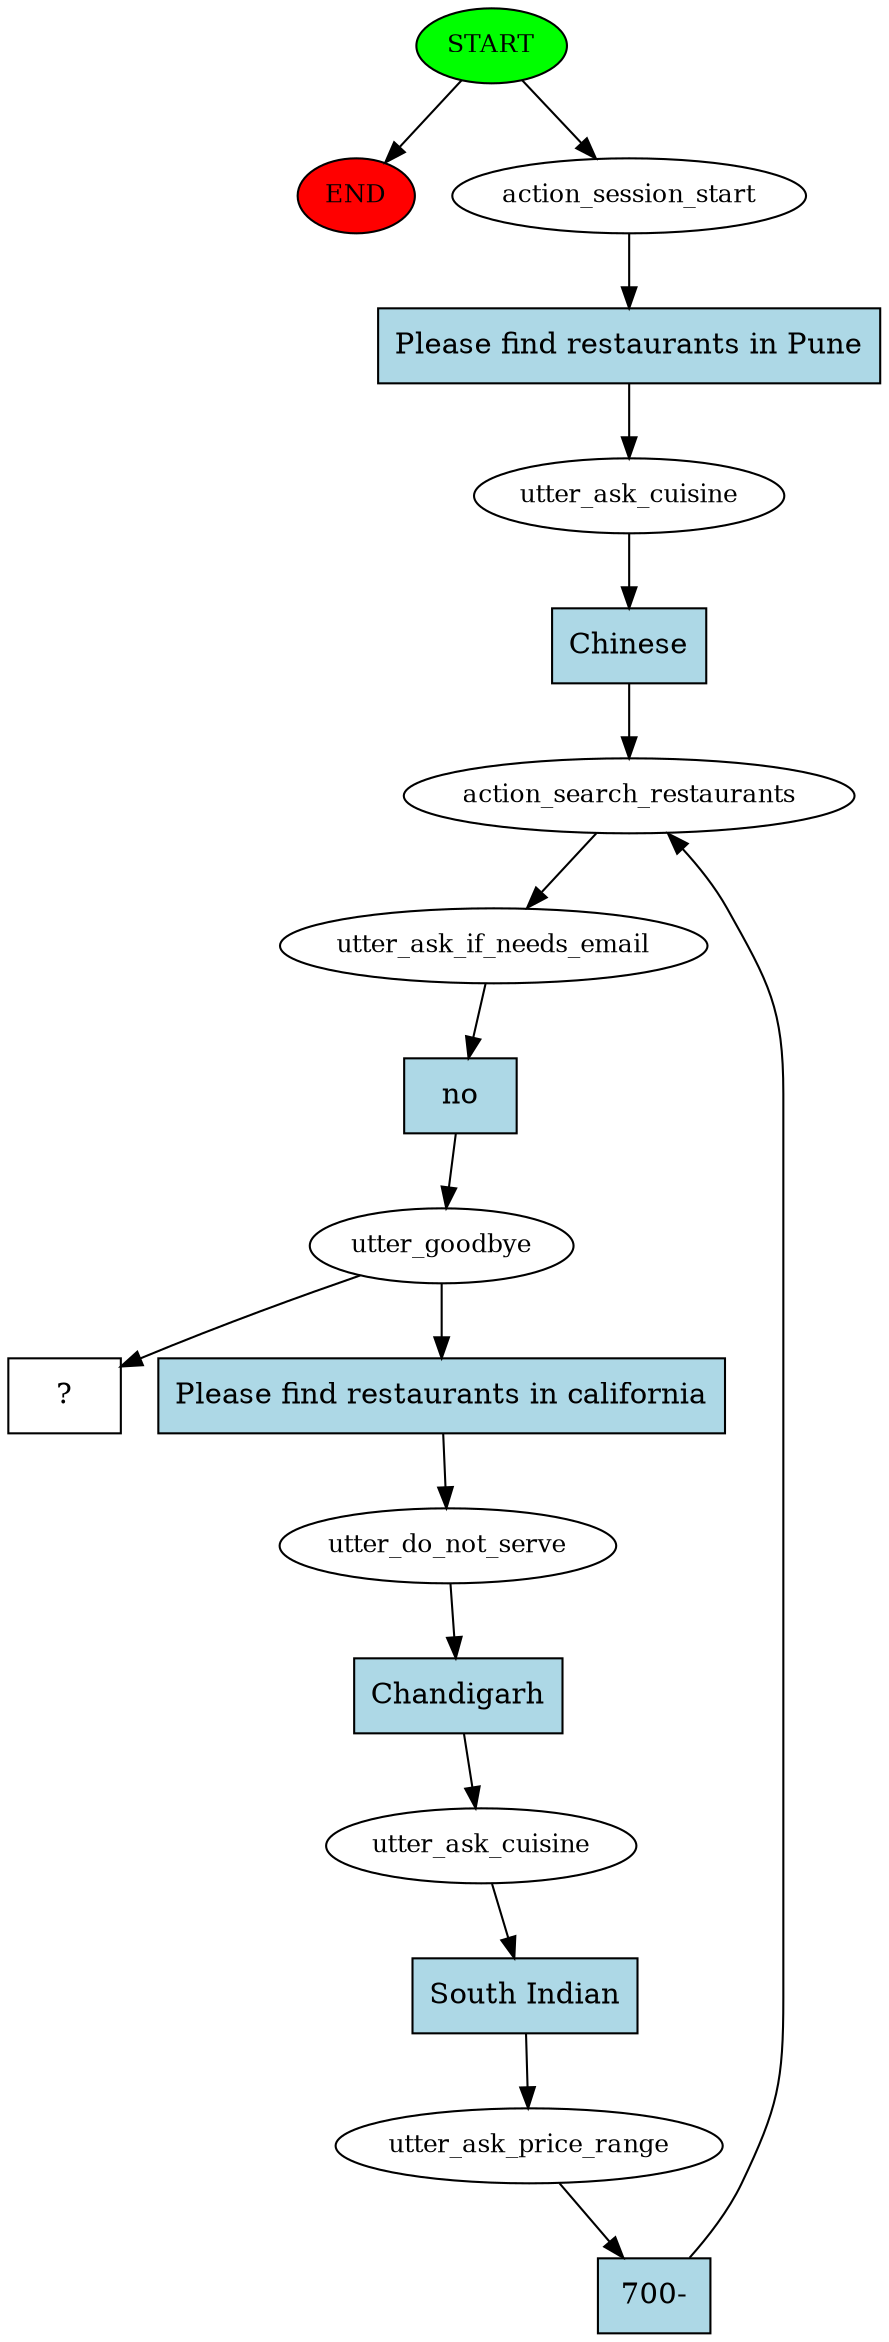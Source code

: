 digraph  {
0 [class="start active", fillcolor=green, fontsize=12, label=START, style=filled];
"-1" [class=end, fillcolor=red, fontsize=12, label=END, style=filled];
1 [class=active, fontsize=12, label=action_session_start];
2 [class=active, fontsize=12, label=utter_ask_cuisine];
3 [class=active, fontsize=12, label=action_search_restaurants];
4 [class=active, fontsize=12, label=utter_ask_if_needs_email];
5 [class=active, fontsize=12, label=utter_goodbye];
6 [class=active, fontsize=12, label=utter_do_not_serve];
7 [class=active, fontsize=12, label=utter_ask_cuisine];
8 [class=active, fontsize=12, label=utter_ask_price_range];
12 [class="intent dashed active", label="  ?  ", shape=rect];
13 [class="intent active", fillcolor=lightblue, label="Please find restaurants in Pune", shape=rect, style=filled];
14 [class="intent active", fillcolor=lightblue, label=Chinese, shape=rect, style=filled];
15 [class="intent active", fillcolor=lightblue, label=no, shape=rect, style=filled];
16 [class="intent active", fillcolor=lightblue, label="Please find restaurants in california", shape=rect, style=filled];
17 [class="intent active", fillcolor=lightblue, label=Chandigarh, shape=rect, style=filled];
18 [class="intent active", fillcolor=lightblue, label="South Indian", shape=rect, style=filled];
19 [class="intent active", fillcolor=lightblue, label="700-", shape=rect, style=filled];
0 -> "-1"  [class="", key=NONE, label=""];
0 -> 1  [class=active, key=NONE, label=""];
1 -> 13  [class=active, key=0];
2 -> 14  [class=active, key=0];
3 -> 4  [class=active, key=NONE, label=""];
4 -> 15  [class=active, key=0];
5 -> 12  [class=active, key=NONE, label=""];
5 -> 16  [class=active, key=0];
6 -> 17  [class=active, key=0];
7 -> 18  [class=active, key=0];
8 -> 19  [class=active, key=0];
13 -> 2  [class=active, key=0];
14 -> 3  [class=active, key=0];
15 -> 5  [class=active, key=0];
16 -> 6  [class=active, key=0];
17 -> 7  [class=active, key=0];
18 -> 8  [class=active, key=0];
19 -> 3  [class=active, key=0];
}
